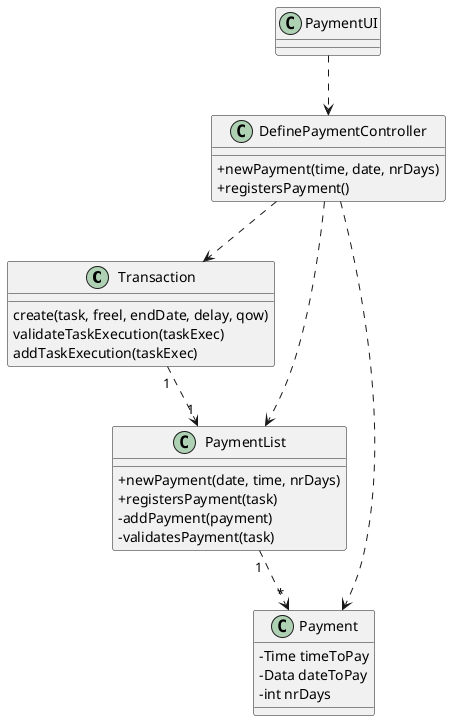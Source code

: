 @startuml
skinparam classAttributeIconSize 0


class Transaction {
  create(task, freel, endDate, delay, qow)
  validateTaskExecution(taskExec)
  addTaskExecution(taskExec)
}

class PaymentList {
  +newPayment(date, time, nrDays)
  +registersPayment(task)
  -addPayment(payment)
  -validatesPayment(task)
}

class Payment {
  -Time timeToPay
  -Data dateToPay
  -int nrDays
}

class DefinePaymentController {
  +newPayment(time, date, nrDays)
  +registersPayment()
}

class PaymentUI {
}

PaymentUI ..> DefinePaymentController
DefinePaymentController ..> Transaction
DefinePaymentController ..> PaymentList
DefinePaymentController ..> Payment
Transaction "1" ..> "1" PaymentList
PaymentList "1" ..> "*" Payment



@enduml